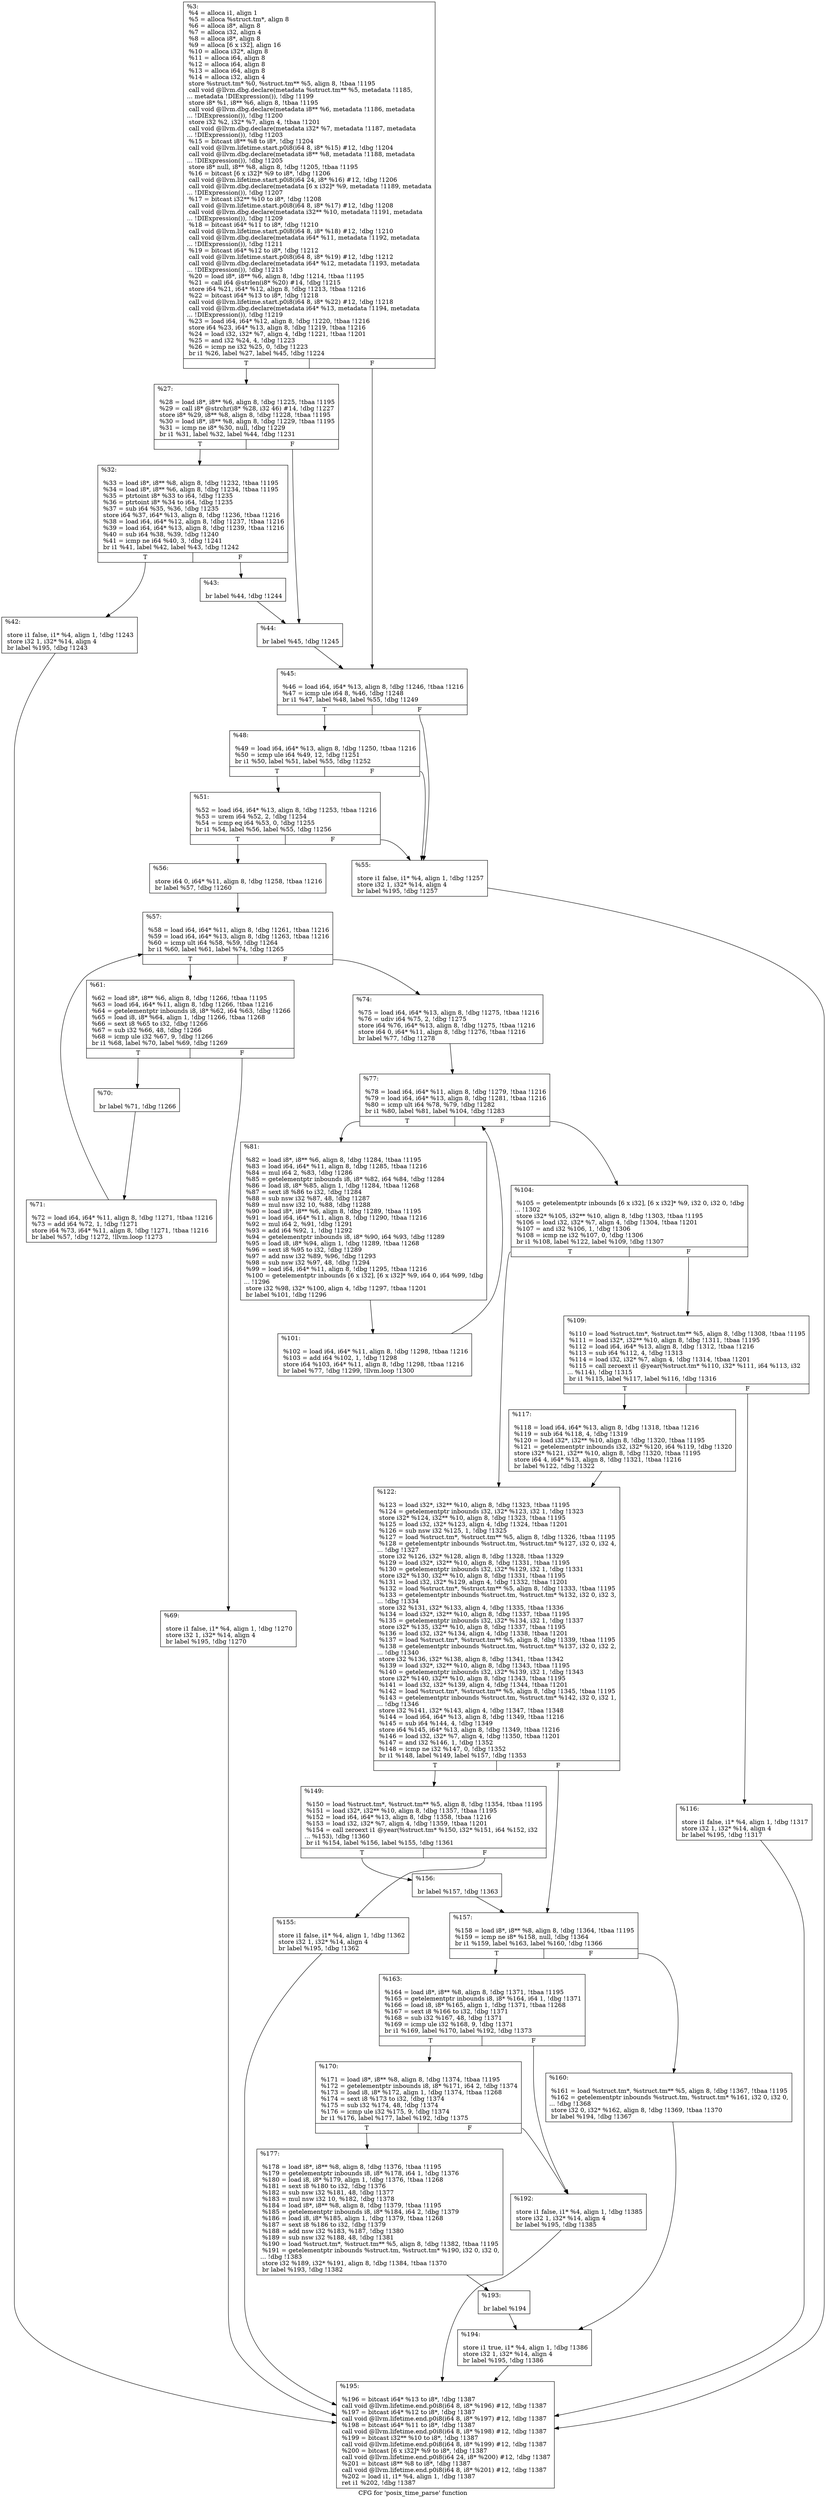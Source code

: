 digraph "CFG for 'posix_time_parse' function" {
	label="CFG for 'posix_time_parse' function";

	Node0x1e0d530 [shape=record,label="{%3:\l  %4 = alloca i1, align 1\l  %5 = alloca %struct.tm*, align 8\l  %6 = alloca i8*, align 8\l  %7 = alloca i32, align 4\l  %8 = alloca i8*, align 8\l  %9 = alloca [6 x i32], align 16\l  %10 = alloca i32*, align 8\l  %11 = alloca i64, align 8\l  %12 = alloca i64, align 8\l  %13 = alloca i64, align 8\l  %14 = alloca i32, align 4\l  store %struct.tm* %0, %struct.tm** %5, align 8, !tbaa !1195\l  call void @llvm.dbg.declare(metadata %struct.tm** %5, metadata !1185,\l... metadata !DIExpression()), !dbg !1199\l  store i8* %1, i8** %6, align 8, !tbaa !1195\l  call void @llvm.dbg.declare(metadata i8** %6, metadata !1186, metadata\l... !DIExpression()), !dbg !1200\l  store i32 %2, i32* %7, align 4, !tbaa !1201\l  call void @llvm.dbg.declare(metadata i32* %7, metadata !1187, metadata\l... !DIExpression()), !dbg !1203\l  %15 = bitcast i8** %8 to i8*, !dbg !1204\l  call void @llvm.lifetime.start.p0i8(i64 8, i8* %15) #12, !dbg !1204\l  call void @llvm.dbg.declare(metadata i8** %8, metadata !1188, metadata\l... !DIExpression()), !dbg !1205\l  store i8* null, i8** %8, align 8, !dbg !1205, !tbaa !1195\l  %16 = bitcast [6 x i32]* %9 to i8*, !dbg !1206\l  call void @llvm.lifetime.start.p0i8(i64 24, i8* %16) #12, !dbg !1206\l  call void @llvm.dbg.declare(metadata [6 x i32]* %9, metadata !1189, metadata\l... !DIExpression()), !dbg !1207\l  %17 = bitcast i32** %10 to i8*, !dbg !1208\l  call void @llvm.lifetime.start.p0i8(i64 8, i8* %17) #12, !dbg !1208\l  call void @llvm.dbg.declare(metadata i32** %10, metadata !1191, metadata\l... !DIExpression()), !dbg !1209\l  %18 = bitcast i64* %11 to i8*, !dbg !1210\l  call void @llvm.lifetime.start.p0i8(i64 8, i8* %18) #12, !dbg !1210\l  call void @llvm.dbg.declare(metadata i64* %11, metadata !1192, metadata\l... !DIExpression()), !dbg !1211\l  %19 = bitcast i64* %12 to i8*, !dbg !1212\l  call void @llvm.lifetime.start.p0i8(i64 8, i8* %19) #12, !dbg !1212\l  call void @llvm.dbg.declare(metadata i64* %12, metadata !1193, metadata\l... !DIExpression()), !dbg !1213\l  %20 = load i8*, i8** %6, align 8, !dbg !1214, !tbaa !1195\l  %21 = call i64 @strlen(i8* %20) #14, !dbg !1215\l  store i64 %21, i64* %12, align 8, !dbg !1213, !tbaa !1216\l  %22 = bitcast i64* %13 to i8*, !dbg !1218\l  call void @llvm.lifetime.start.p0i8(i64 8, i8* %22) #12, !dbg !1218\l  call void @llvm.dbg.declare(metadata i64* %13, metadata !1194, metadata\l... !DIExpression()), !dbg !1219\l  %23 = load i64, i64* %12, align 8, !dbg !1220, !tbaa !1216\l  store i64 %23, i64* %13, align 8, !dbg !1219, !tbaa !1216\l  %24 = load i32, i32* %7, align 4, !dbg !1221, !tbaa !1201\l  %25 = and i32 %24, 4, !dbg !1223\l  %26 = icmp ne i32 %25, 0, !dbg !1223\l  br i1 %26, label %27, label %45, !dbg !1224\l|{<s0>T|<s1>F}}"];
	Node0x1e0d530:s0 -> Node0x1e0d580;
	Node0x1e0d530:s1 -> Node0x1e0d710;
	Node0x1e0d580 [shape=record,label="{%27:\l\l  %28 = load i8*, i8** %6, align 8, !dbg !1225, !tbaa !1195\l  %29 = call i8* @strchr(i8* %28, i32 46) #14, !dbg !1227\l  store i8* %29, i8** %8, align 8, !dbg !1228, !tbaa !1195\l  %30 = load i8*, i8** %8, align 8, !dbg !1229, !tbaa !1195\l  %31 = icmp ne i8* %30, null, !dbg !1229\l  br i1 %31, label %32, label %44, !dbg !1231\l|{<s0>T|<s1>F}}"];
	Node0x1e0d580:s0 -> Node0x1e0d5d0;
	Node0x1e0d580:s1 -> Node0x1e0d6c0;
	Node0x1e0d5d0 [shape=record,label="{%32:\l\l  %33 = load i8*, i8** %8, align 8, !dbg !1232, !tbaa !1195\l  %34 = load i8*, i8** %6, align 8, !dbg !1234, !tbaa !1195\l  %35 = ptrtoint i8* %33 to i64, !dbg !1235\l  %36 = ptrtoint i8* %34 to i64, !dbg !1235\l  %37 = sub i64 %35, %36, !dbg !1235\l  store i64 %37, i64* %13, align 8, !dbg !1236, !tbaa !1216\l  %38 = load i64, i64* %12, align 8, !dbg !1237, !tbaa !1216\l  %39 = load i64, i64* %13, align 8, !dbg !1239, !tbaa !1216\l  %40 = sub i64 %38, %39, !dbg !1240\l  %41 = icmp ne i64 %40, 3, !dbg !1241\l  br i1 %41, label %42, label %43, !dbg !1242\l|{<s0>T|<s1>F}}"];
	Node0x1e0d5d0:s0 -> Node0x1e0d620;
	Node0x1e0d5d0:s1 -> Node0x1e0d670;
	Node0x1e0d620 [shape=record,label="{%42:\l\l  store i1 false, i1* %4, align 1, !dbg !1243\l  store i32 1, i32* %14, align 4\l  br label %195, !dbg !1243\l}"];
	Node0x1e0d620 -> Node0x1e0e070;
	Node0x1e0d670 [shape=record,label="{%43:\l\l  br label %44, !dbg !1244\l}"];
	Node0x1e0d670 -> Node0x1e0d6c0;
	Node0x1e0d6c0 [shape=record,label="{%44:\l\l  br label %45, !dbg !1245\l}"];
	Node0x1e0d6c0 -> Node0x1e0d710;
	Node0x1e0d710 [shape=record,label="{%45:\l\l  %46 = load i64, i64* %13, align 8, !dbg !1246, !tbaa !1216\l  %47 = icmp ule i64 8, %46, !dbg !1248\l  br i1 %47, label %48, label %55, !dbg !1249\l|{<s0>T|<s1>F}}"];
	Node0x1e0d710:s0 -> Node0x1e0d760;
	Node0x1e0d710:s1 -> Node0x1e0d800;
	Node0x1e0d760 [shape=record,label="{%48:\l\l  %49 = load i64, i64* %13, align 8, !dbg !1250, !tbaa !1216\l  %50 = icmp ule i64 %49, 12, !dbg !1251\l  br i1 %50, label %51, label %55, !dbg !1252\l|{<s0>T|<s1>F}}"];
	Node0x1e0d760:s0 -> Node0x1e0d7b0;
	Node0x1e0d760:s1 -> Node0x1e0d800;
	Node0x1e0d7b0 [shape=record,label="{%51:\l\l  %52 = load i64, i64* %13, align 8, !dbg !1253, !tbaa !1216\l  %53 = urem i64 %52, 2, !dbg !1254\l  %54 = icmp eq i64 %53, 0, !dbg !1255\l  br i1 %54, label %56, label %55, !dbg !1256\l|{<s0>T|<s1>F}}"];
	Node0x1e0d7b0:s0 -> Node0x1e0d850;
	Node0x1e0d7b0:s1 -> Node0x1e0d800;
	Node0x1e0d800 [shape=record,label="{%55:\l\l  store i1 false, i1* %4, align 1, !dbg !1257\l  store i32 1, i32* %14, align 4\l  br label %195, !dbg !1257\l}"];
	Node0x1e0d800 -> Node0x1e0e070;
	Node0x1e0d850 [shape=record,label="{%56:\l\l  store i64 0, i64* %11, align 8, !dbg !1258, !tbaa !1216\l  br label %57, !dbg !1260\l}"];
	Node0x1e0d850 -> Node0x1e0d8a0;
	Node0x1e0d8a0 [shape=record,label="{%57:\l\l  %58 = load i64, i64* %11, align 8, !dbg !1261, !tbaa !1216\l  %59 = load i64, i64* %13, align 8, !dbg !1263, !tbaa !1216\l  %60 = icmp ult i64 %58, %59, !dbg !1264\l  br i1 %60, label %61, label %74, !dbg !1265\l|{<s0>T|<s1>F}}"];
	Node0x1e0d8a0:s0 -> Node0x1e0d8f0;
	Node0x1e0d8a0:s1 -> Node0x1e0da30;
	Node0x1e0d8f0 [shape=record,label="{%61:\l\l  %62 = load i8*, i8** %6, align 8, !dbg !1266, !tbaa !1195\l  %63 = load i64, i64* %11, align 8, !dbg !1266, !tbaa !1216\l  %64 = getelementptr inbounds i8, i8* %62, i64 %63, !dbg !1266\l  %65 = load i8, i8* %64, align 1, !dbg !1266, !tbaa !1268\l  %66 = sext i8 %65 to i32, !dbg !1266\l  %67 = sub i32 %66, 48, !dbg !1266\l  %68 = icmp ule i32 %67, 9, !dbg !1266\l  br i1 %68, label %70, label %69, !dbg !1269\l|{<s0>T|<s1>F}}"];
	Node0x1e0d8f0:s0 -> Node0x1e0d990;
	Node0x1e0d8f0:s1 -> Node0x1e0d940;
	Node0x1e0d940 [shape=record,label="{%69:\l\l  store i1 false, i1* %4, align 1, !dbg !1270\l  store i32 1, i32* %14, align 4\l  br label %195, !dbg !1270\l}"];
	Node0x1e0d940 -> Node0x1e0e070;
	Node0x1e0d990 [shape=record,label="{%70:\l\l  br label %71, !dbg !1266\l}"];
	Node0x1e0d990 -> Node0x1e0d9e0;
	Node0x1e0d9e0 [shape=record,label="{%71:\l\l  %72 = load i64, i64* %11, align 8, !dbg !1271, !tbaa !1216\l  %73 = add i64 %72, 1, !dbg !1271\l  store i64 %73, i64* %11, align 8, !dbg !1271, !tbaa !1216\l  br label %57, !dbg !1272, !llvm.loop !1273\l}"];
	Node0x1e0d9e0 -> Node0x1e0d8a0;
	Node0x1e0da30 [shape=record,label="{%74:\l\l  %75 = load i64, i64* %13, align 8, !dbg !1275, !tbaa !1216\l  %76 = udiv i64 %75, 2, !dbg !1275\l  store i64 %76, i64* %13, align 8, !dbg !1275, !tbaa !1216\l  store i64 0, i64* %11, align 8, !dbg !1276, !tbaa !1216\l  br label %77, !dbg !1278\l}"];
	Node0x1e0da30 -> Node0x1e0da80;
	Node0x1e0da80 [shape=record,label="{%77:\l\l  %78 = load i64, i64* %11, align 8, !dbg !1279, !tbaa !1216\l  %79 = load i64, i64* %13, align 8, !dbg !1281, !tbaa !1216\l  %80 = icmp ult i64 %78, %79, !dbg !1282\l  br i1 %80, label %81, label %104, !dbg !1283\l|{<s0>T|<s1>F}}"];
	Node0x1e0da80:s0 -> Node0x1e0dad0;
	Node0x1e0da80:s1 -> Node0x1e0db70;
	Node0x1e0dad0 [shape=record,label="{%81:\l\l  %82 = load i8*, i8** %6, align 8, !dbg !1284, !tbaa !1195\l  %83 = load i64, i64* %11, align 8, !dbg !1285, !tbaa !1216\l  %84 = mul i64 2, %83, !dbg !1286\l  %85 = getelementptr inbounds i8, i8* %82, i64 %84, !dbg !1284\l  %86 = load i8, i8* %85, align 1, !dbg !1284, !tbaa !1268\l  %87 = sext i8 %86 to i32, !dbg !1284\l  %88 = sub nsw i32 %87, 48, !dbg !1287\l  %89 = mul nsw i32 10, %88, !dbg !1288\l  %90 = load i8*, i8** %6, align 8, !dbg !1289, !tbaa !1195\l  %91 = load i64, i64* %11, align 8, !dbg !1290, !tbaa !1216\l  %92 = mul i64 2, %91, !dbg !1291\l  %93 = add i64 %92, 1, !dbg !1292\l  %94 = getelementptr inbounds i8, i8* %90, i64 %93, !dbg !1289\l  %95 = load i8, i8* %94, align 1, !dbg !1289, !tbaa !1268\l  %96 = sext i8 %95 to i32, !dbg !1289\l  %97 = add nsw i32 %89, %96, !dbg !1293\l  %98 = sub nsw i32 %97, 48, !dbg !1294\l  %99 = load i64, i64* %11, align 8, !dbg !1295, !tbaa !1216\l  %100 = getelementptr inbounds [6 x i32], [6 x i32]* %9, i64 0, i64 %99, !dbg\l... !1296\l  store i32 %98, i32* %100, align 4, !dbg !1297, !tbaa !1201\l  br label %101, !dbg !1296\l}"];
	Node0x1e0dad0 -> Node0x1e0db20;
	Node0x1e0db20 [shape=record,label="{%101:\l\l  %102 = load i64, i64* %11, align 8, !dbg !1298, !tbaa !1216\l  %103 = add i64 %102, 1, !dbg !1298\l  store i64 %103, i64* %11, align 8, !dbg !1298, !tbaa !1216\l  br label %77, !dbg !1299, !llvm.loop !1300\l}"];
	Node0x1e0db20 -> Node0x1e0da80;
	Node0x1e0db70 [shape=record,label="{%104:\l\l  %105 = getelementptr inbounds [6 x i32], [6 x i32]* %9, i32 0, i32 0, !dbg\l... !1302\l  store i32* %105, i32** %10, align 8, !dbg !1303, !tbaa !1195\l  %106 = load i32, i32* %7, align 4, !dbg !1304, !tbaa !1201\l  %107 = and i32 %106, 1, !dbg !1306\l  %108 = icmp ne i32 %107, 0, !dbg !1306\l  br i1 %108, label %122, label %109, !dbg !1307\l|{<s0>T|<s1>F}}"];
	Node0x1e0db70:s0 -> Node0x1e0dcb0;
	Node0x1e0db70:s1 -> Node0x1e0dbc0;
	Node0x1e0dbc0 [shape=record,label="{%109:\l\l  %110 = load %struct.tm*, %struct.tm** %5, align 8, !dbg !1308, !tbaa !1195\l  %111 = load i32*, i32** %10, align 8, !dbg !1311, !tbaa !1195\l  %112 = load i64, i64* %13, align 8, !dbg !1312, !tbaa !1216\l  %113 = sub i64 %112, 4, !dbg !1313\l  %114 = load i32, i32* %7, align 4, !dbg !1314, !tbaa !1201\l  %115 = call zeroext i1 @year(%struct.tm* %110, i32* %111, i64 %113, i32\l... %114), !dbg !1315\l  br i1 %115, label %117, label %116, !dbg !1316\l|{<s0>T|<s1>F}}"];
	Node0x1e0dbc0:s0 -> Node0x1e0dc60;
	Node0x1e0dbc0:s1 -> Node0x1e0dc10;
	Node0x1e0dc10 [shape=record,label="{%116:\l\l  store i1 false, i1* %4, align 1, !dbg !1317\l  store i32 1, i32* %14, align 4\l  br label %195, !dbg !1317\l}"];
	Node0x1e0dc10 -> Node0x1e0e070;
	Node0x1e0dc60 [shape=record,label="{%117:\l\l  %118 = load i64, i64* %13, align 8, !dbg !1318, !tbaa !1216\l  %119 = sub i64 %118, 4, !dbg !1319\l  %120 = load i32*, i32** %10, align 8, !dbg !1320, !tbaa !1195\l  %121 = getelementptr inbounds i32, i32* %120, i64 %119, !dbg !1320\l  store i32* %121, i32** %10, align 8, !dbg !1320, !tbaa !1195\l  store i64 4, i64* %13, align 8, !dbg !1321, !tbaa !1216\l  br label %122, !dbg !1322\l}"];
	Node0x1e0dc60 -> Node0x1e0dcb0;
	Node0x1e0dcb0 [shape=record,label="{%122:\l\l  %123 = load i32*, i32** %10, align 8, !dbg !1323, !tbaa !1195\l  %124 = getelementptr inbounds i32, i32* %123, i32 1, !dbg !1323\l  store i32* %124, i32** %10, align 8, !dbg !1323, !tbaa !1195\l  %125 = load i32, i32* %123, align 4, !dbg !1324, !tbaa !1201\l  %126 = sub nsw i32 %125, 1, !dbg !1325\l  %127 = load %struct.tm*, %struct.tm** %5, align 8, !dbg !1326, !tbaa !1195\l  %128 = getelementptr inbounds %struct.tm, %struct.tm* %127, i32 0, i32 4,\l... !dbg !1327\l  store i32 %126, i32* %128, align 8, !dbg !1328, !tbaa !1329\l  %129 = load i32*, i32** %10, align 8, !dbg !1331, !tbaa !1195\l  %130 = getelementptr inbounds i32, i32* %129, i32 1, !dbg !1331\l  store i32* %130, i32** %10, align 8, !dbg !1331, !tbaa !1195\l  %131 = load i32, i32* %129, align 4, !dbg !1332, !tbaa !1201\l  %132 = load %struct.tm*, %struct.tm** %5, align 8, !dbg !1333, !tbaa !1195\l  %133 = getelementptr inbounds %struct.tm, %struct.tm* %132, i32 0, i32 3,\l... !dbg !1334\l  store i32 %131, i32* %133, align 4, !dbg !1335, !tbaa !1336\l  %134 = load i32*, i32** %10, align 8, !dbg !1337, !tbaa !1195\l  %135 = getelementptr inbounds i32, i32* %134, i32 1, !dbg !1337\l  store i32* %135, i32** %10, align 8, !dbg !1337, !tbaa !1195\l  %136 = load i32, i32* %134, align 4, !dbg !1338, !tbaa !1201\l  %137 = load %struct.tm*, %struct.tm** %5, align 8, !dbg !1339, !tbaa !1195\l  %138 = getelementptr inbounds %struct.tm, %struct.tm* %137, i32 0, i32 2,\l... !dbg !1340\l  store i32 %136, i32* %138, align 8, !dbg !1341, !tbaa !1342\l  %139 = load i32*, i32** %10, align 8, !dbg !1343, !tbaa !1195\l  %140 = getelementptr inbounds i32, i32* %139, i32 1, !dbg !1343\l  store i32* %140, i32** %10, align 8, !dbg !1343, !tbaa !1195\l  %141 = load i32, i32* %139, align 4, !dbg !1344, !tbaa !1201\l  %142 = load %struct.tm*, %struct.tm** %5, align 8, !dbg !1345, !tbaa !1195\l  %143 = getelementptr inbounds %struct.tm, %struct.tm* %142, i32 0, i32 1,\l... !dbg !1346\l  store i32 %141, i32* %143, align 4, !dbg !1347, !tbaa !1348\l  %144 = load i64, i64* %13, align 8, !dbg !1349, !tbaa !1216\l  %145 = sub i64 %144, 4, !dbg !1349\l  store i64 %145, i64* %13, align 8, !dbg !1349, !tbaa !1216\l  %146 = load i32, i32* %7, align 4, !dbg !1350, !tbaa !1201\l  %147 = and i32 %146, 1, !dbg !1352\l  %148 = icmp ne i32 %147, 0, !dbg !1352\l  br i1 %148, label %149, label %157, !dbg !1353\l|{<s0>T|<s1>F}}"];
	Node0x1e0dcb0:s0 -> Node0x1e0dd00;
	Node0x1e0dcb0:s1 -> Node0x1e0ddf0;
	Node0x1e0dd00 [shape=record,label="{%149:\l\l  %150 = load %struct.tm*, %struct.tm** %5, align 8, !dbg !1354, !tbaa !1195\l  %151 = load i32*, i32** %10, align 8, !dbg !1357, !tbaa !1195\l  %152 = load i64, i64* %13, align 8, !dbg !1358, !tbaa !1216\l  %153 = load i32, i32* %7, align 4, !dbg !1359, !tbaa !1201\l  %154 = call zeroext i1 @year(%struct.tm* %150, i32* %151, i64 %152, i32\l... %153), !dbg !1360\l  br i1 %154, label %156, label %155, !dbg !1361\l|{<s0>T|<s1>F}}"];
	Node0x1e0dd00:s0 -> Node0x1e0dda0;
	Node0x1e0dd00:s1 -> Node0x1e0dd50;
	Node0x1e0dd50 [shape=record,label="{%155:\l\l  store i1 false, i1* %4, align 1, !dbg !1362\l  store i32 1, i32* %14, align 4\l  br label %195, !dbg !1362\l}"];
	Node0x1e0dd50 -> Node0x1e0e070;
	Node0x1e0dda0 [shape=record,label="{%156:\l\l  br label %157, !dbg !1363\l}"];
	Node0x1e0dda0 -> Node0x1e0ddf0;
	Node0x1e0ddf0 [shape=record,label="{%157:\l\l  %158 = load i8*, i8** %8, align 8, !dbg !1364, !tbaa !1195\l  %159 = icmp ne i8* %158, null, !dbg !1364\l  br i1 %159, label %163, label %160, !dbg !1366\l|{<s0>T|<s1>F}}"];
	Node0x1e0ddf0:s0 -> Node0x1e0de90;
	Node0x1e0ddf0:s1 -> Node0x1e0de40;
	Node0x1e0de40 [shape=record,label="{%160:\l\l  %161 = load %struct.tm*, %struct.tm** %5, align 8, !dbg !1367, !tbaa !1195\l  %162 = getelementptr inbounds %struct.tm, %struct.tm* %161, i32 0, i32 0,\l... !dbg !1368\l  store i32 0, i32* %162, align 8, !dbg !1369, !tbaa !1370\l  br label %194, !dbg !1367\l}"];
	Node0x1e0de40 -> Node0x1e0e020;
	Node0x1e0de90 [shape=record,label="{%163:\l\l  %164 = load i8*, i8** %8, align 8, !dbg !1371, !tbaa !1195\l  %165 = getelementptr inbounds i8, i8* %164, i64 1, !dbg !1371\l  %166 = load i8, i8* %165, align 1, !dbg !1371, !tbaa !1268\l  %167 = sext i8 %166 to i32, !dbg !1371\l  %168 = sub i32 %167, 48, !dbg !1371\l  %169 = icmp ule i32 %168, 9, !dbg !1371\l  br i1 %169, label %170, label %192, !dbg !1373\l|{<s0>T|<s1>F}}"];
	Node0x1e0de90:s0 -> Node0x1e0dee0;
	Node0x1e0de90:s1 -> Node0x1e0df80;
	Node0x1e0dee0 [shape=record,label="{%170:\l\l  %171 = load i8*, i8** %8, align 8, !dbg !1374, !tbaa !1195\l  %172 = getelementptr inbounds i8, i8* %171, i64 2, !dbg !1374\l  %173 = load i8, i8* %172, align 1, !dbg !1374, !tbaa !1268\l  %174 = sext i8 %173 to i32, !dbg !1374\l  %175 = sub i32 %174, 48, !dbg !1374\l  %176 = icmp ule i32 %175, 9, !dbg !1374\l  br i1 %176, label %177, label %192, !dbg !1375\l|{<s0>T|<s1>F}}"];
	Node0x1e0dee0:s0 -> Node0x1e0df30;
	Node0x1e0dee0:s1 -> Node0x1e0df80;
	Node0x1e0df30 [shape=record,label="{%177:\l\l  %178 = load i8*, i8** %8, align 8, !dbg !1376, !tbaa !1195\l  %179 = getelementptr inbounds i8, i8* %178, i64 1, !dbg !1376\l  %180 = load i8, i8* %179, align 1, !dbg !1376, !tbaa !1268\l  %181 = sext i8 %180 to i32, !dbg !1376\l  %182 = sub nsw i32 %181, 48, !dbg !1377\l  %183 = mul nsw i32 10, %182, !dbg !1378\l  %184 = load i8*, i8** %8, align 8, !dbg !1379, !tbaa !1195\l  %185 = getelementptr inbounds i8, i8* %184, i64 2, !dbg !1379\l  %186 = load i8, i8* %185, align 1, !dbg !1379, !tbaa !1268\l  %187 = sext i8 %186 to i32, !dbg !1379\l  %188 = add nsw i32 %183, %187, !dbg !1380\l  %189 = sub nsw i32 %188, 48, !dbg !1381\l  %190 = load %struct.tm*, %struct.tm** %5, align 8, !dbg !1382, !tbaa !1195\l  %191 = getelementptr inbounds %struct.tm, %struct.tm* %190, i32 0, i32 0,\l... !dbg !1383\l  store i32 %189, i32* %191, align 8, !dbg !1384, !tbaa !1370\l  br label %193, !dbg !1382\l}"];
	Node0x1e0df30 -> Node0x1e0dfd0;
	Node0x1e0df80 [shape=record,label="{%192:\l\l  store i1 false, i1* %4, align 1, !dbg !1385\l  store i32 1, i32* %14, align 4\l  br label %195, !dbg !1385\l}"];
	Node0x1e0df80 -> Node0x1e0e070;
	Node0x1e0dfd0 [shape=record,label="{%193:\l\l  br label %194\l}"];
	Node0x1e0dfd0 -> Node0x1e0e020;
	Node0x1e0e020 [shape=record,label="{%194:\l\l  store i1 true, i1* %4, align 1, !dbg !1386\l  store i32 1, i32* %14, align 4\l  br label %195, !dbg !1386\l}"];
	Node0x1e0e020 -> Node0x1e0e070;
	Node0x1e0e070 [shape=record,label="{%195:\l\l  %196 = bitcast i64* %13 to i8*, !dbg !1387\l  call void @llvm.lifetime.end.p0i8(i64 8, i8* %196) #12, !dbg !1387\l  %197 = bitcast i64* %12 to i8*, !dbg !1387\l  call void @llvm.lifetime.end.p0i8(i64 8, i8* %197) #12, !dbg !1387\l  %198 = bitcast i64* %11 to i8*, !dbg !1387\l  call void @llvm.lifetime.end.p0i8(i64 8, i8* %198) #12, !dbg !1387\l  %199 = bitcast i32** %10 to i8*, !dbg !1387\l  call void @llvm.lifetime.end.p0i8(i64 8, i8* %199) #12, !dbg !1387\l  %200 = bitcast [6 x i32]* %9 to i8*, !dbg !1387\l  call void @llvm.lifetime.end.p0i8(i64 24, i8* %200) #12, !dbg !1387\l  %201 = bitcast i8** %8 to i8*, !dbg !1387\l  call void @llvm.lifetime.end.p0i8(i64 8, i8* %201) #12, !dbg !1387\l  %202 = load i1, i1* %4, align 1, !dbg !1387\l  ret i1 %202, !dbg !1387\l}"];
}
